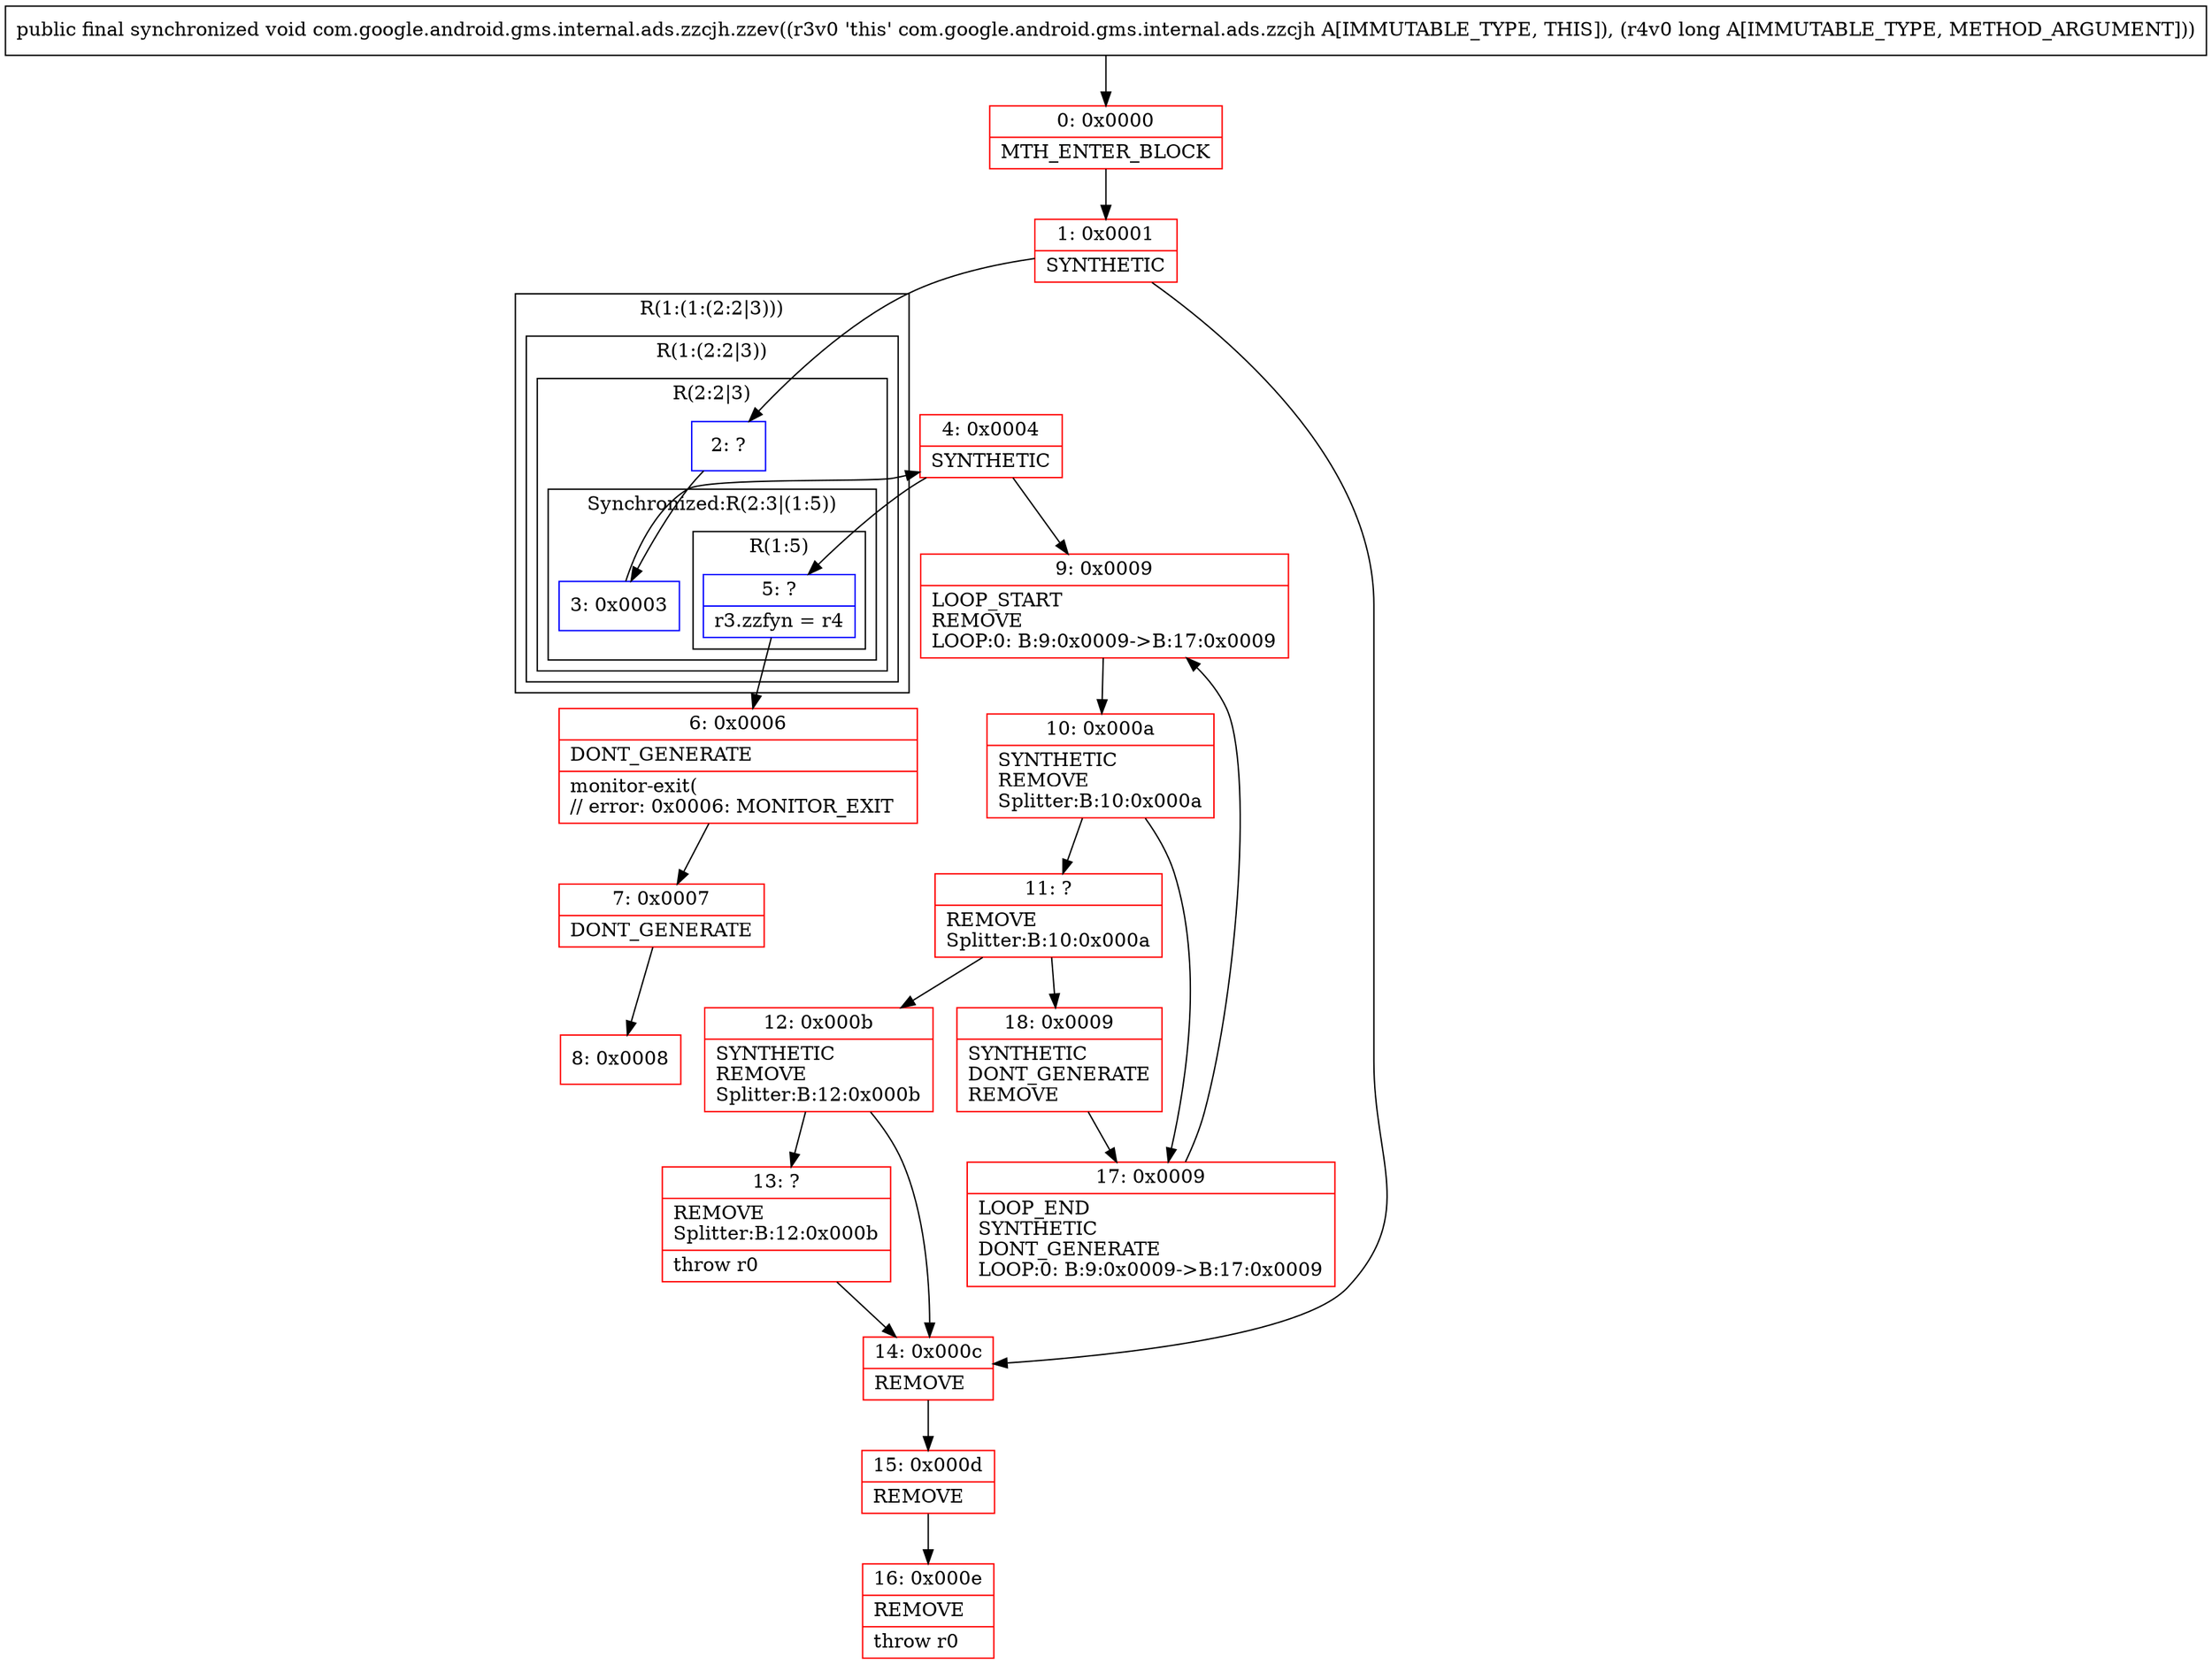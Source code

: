 digraph "CFG forcom.google.android.gms.internal.ads.zzcjh.zzev(J)V" {
subgraph cluster_Region_1793957253 {
label = "R(1:(1:(2:2|3)))";
node [shape=record,color=blue];
subgraph cluster_Region_568923864 {
label = "R(1:(2:2|3))";
node [shape=record,color=blue];
subgraph cluster_Region_2083315376 {
label = "R(2:2|3)";
node [shape=record,color=blue];
Node_2 [shape=record,label="{2\:\ ?}"];
subgraph cluster_SynchronizedRegion_131233228 {
label = "Synchronized:R(2:3|(1:5))";
node [shape=record,color=blue];
Node_3 [shape=record,label="{3\:\ 0x0003}"];
subgraph cluster_Region_22401286 {
label = "R(1:5)";
node [shape=record,color=blue];
Node_5 [shape=record,label="{5\:\ ?|r3.zzfyn = r4\l}"];
}
}
}
}
}
Node_0 [shape=record,color=red,label="{0\:\ 0x0000|MTH_ENTER_BLOCK\l}"];
Node_1 [shape=record,color=red,label="{1\:\ 0x0001|SYNTHETIC\l}"];
Node_4 [shape=record,color=red,label="{4\:\ 0x0004|SYNTHETIC\l}"];
Node_6 [shape=record,color=red,label="{6\:\ 0x0006|DONT_GENERATE\l|monitor\-exit(\l\/\/ error: 0x0006: MONITOR_EXIT  \l}"];
Node_7 [shape=record,color=red,label="{7\:\ 0x0007|DONT_GENERATE\l}"];
Node_8 [shape=record,color=red,label="{8\:\ 0x0008}"];
Node_9 [shape=record,color=red,label="{9\:\ 0x0009|LOOP_START\lREMOVE\lLOOP:0: B:9:0x0009\-\>B:17:0x0009\l}"];
Node_10 [shape=record,color=red,label="{10\:\ 0x000a|SYNTHETIC\lREMOVE\lSplitter:B:10:0x000a\l}"];
Node_11 [shape=record,color=red,label="{11\:\ ?|REMOVE\lSplitter:B:10:0x000a\l}"];
Node_12 [shape=record,color=red,label="{12\:\ 0x000b|SYNTHETIC\lREMOVE\lSplitter:B:12:0x000b\l}"];
Node_13 [shape=record,color=red,label="{13\:\ ?|REMOVE\lSplitter:B:12:0x000b\l|throw r0\l}"];
Node_14 [shape=record,color=red,label="{14\:\ 0x000c|REMOVE\l}"];
Node_15 [shape=record,color=red,label="{15\:\ 0x000d|REMOVE\l}"];
Node_16 [shape=record,color=red,label="{16\:\ 0x000e|REMOVE\l|throw r0\l}"];
Node_17 [shape=record,color=red,label="{17\:\ 0x0009|LOOP_END\lSYNTHETIC\lDONT_GENERATE\lLOOP:0: B:9:0x0009\-\>B:17:0x0009\l}"];
Node_18 [shape=record,color=red,label="{18\:\ 0x0009|SYNTHETIC\lDONT_GENERATE\lREMOVE\l}"];
MethodNode[shape=record,label="{public final synchronized void com.google.android.gms.internal.ads.zzcjh.zzev((r3v0 'this' com.google.android.gms.internal.ads.zzcjh A[IMMUTABLE_TYPE, THIS]), (r4v0 long A[IMMUTABLE_TYPE, METHOD_ARGUMENT])) }"];
MethodNode -> Node_0;
Node_2 -> Node_3;
Node_3 -> Node_4;
Node_5 -> Node_6;
Node_0 -> Node_1;
Node_1 -> Node_2;
Node_1 -> Node_14;
Node_4 -> Node_5;
Node_4 -> Node_9;
Node_6 -> Node_7;
Node_7 -> Node_8;
Node_9 -> Node_10;
Node_10 -> Node_11;
Node_10 -> Node_17;
Node_11 -> Node_12;
Node_11 -> Node_18;
Node_12 -> Node_13;
Node_12 -> Node_14;
Node_13 -> Node_14;
Node_14 -> Node_15;
Node_15 -> Node_16;
Node_17 -> Node_9;
Node_18 -> Node_17;
}

